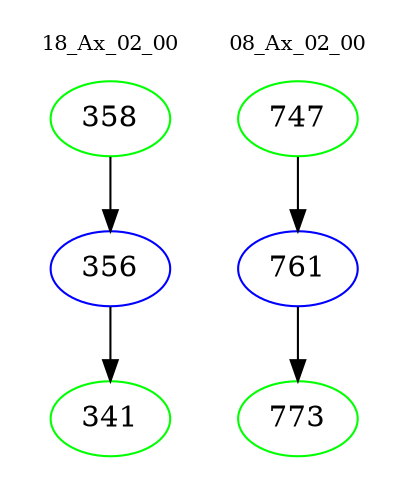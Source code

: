 digraph{
subgraph cluster_0 {
color = white
label = "18_Ax_02_00";
fontsize=10;
T0_358 [label="358", color="green"]
T0_358 -> T0_356 [color="black"]
T0_356 [label="356", color="blue"]
T0_356 -> T0_341 [color="black"]
T0_341 [label="341", color="green"]
}
subgraph cluster_1 {
color = white
label = "08_Ax_02_00";
fontsize=10;
T1_747 [label="747", color="green"]
T1_747 -> T1_761 [color="black"]
T1_761 [label="761", color="blue"]
T1_761 -> T1_773 [color="black"]
T1_773 [label="773", color="green"]
}
}
